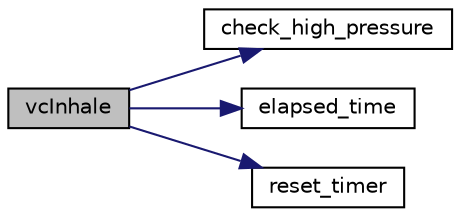 digraph "vcInhale"
{
 // LATEX_PDF_SIZE
  edge [fontname="Helvetica",fontsize="10",labelfontname="Helvetica",labelfontsize="10"];
  node [fontname="Helvetica",fontsize="10",shape=record];
  rankdir="LR";
  Node1 [label="vcInhale",height=0.2,width=0.4,color="black", fillcolor="grey75", style="filled", fontcolor="black",tooltip=" "];
  Node1 -> Node2 [color="midnightblue",fontsize="10",style="solid",fontname="Helvetica"];
  Node2 [label="check_high_pressure",height=0.2,width=0.4,color="black", fillcolor="white", style="filled",URL="$alarms_8cpp.html#aacba04930bf4264c39b22d774de0bd13",tooltip=" "];
  Node1 -> Node3 [color="midnightblue",fontsize="10",style="solid",fontname="Helvetica"];
  Node3 [label="elapsed_time",height=0.2,width=0.4,color="black", fillcolor="white", style="filled",URL="$_machine_states_8cpp.html#a96a8530e82d64dab75975faf37def645",tooltip=" "];
  Node1 -> Node4 [color="midnightblue",fontsize="10",style="solid",fontname="Helvetica"];
  Node4 [label="reset_timer",height=0.2,width=0.4,color="black", fillcolor="white", style="filled",URL="$_machine_states_8cpp.html#a2c8d77686b4bd0a6228fe786d46e5bf9",tooltip=" "];
}
